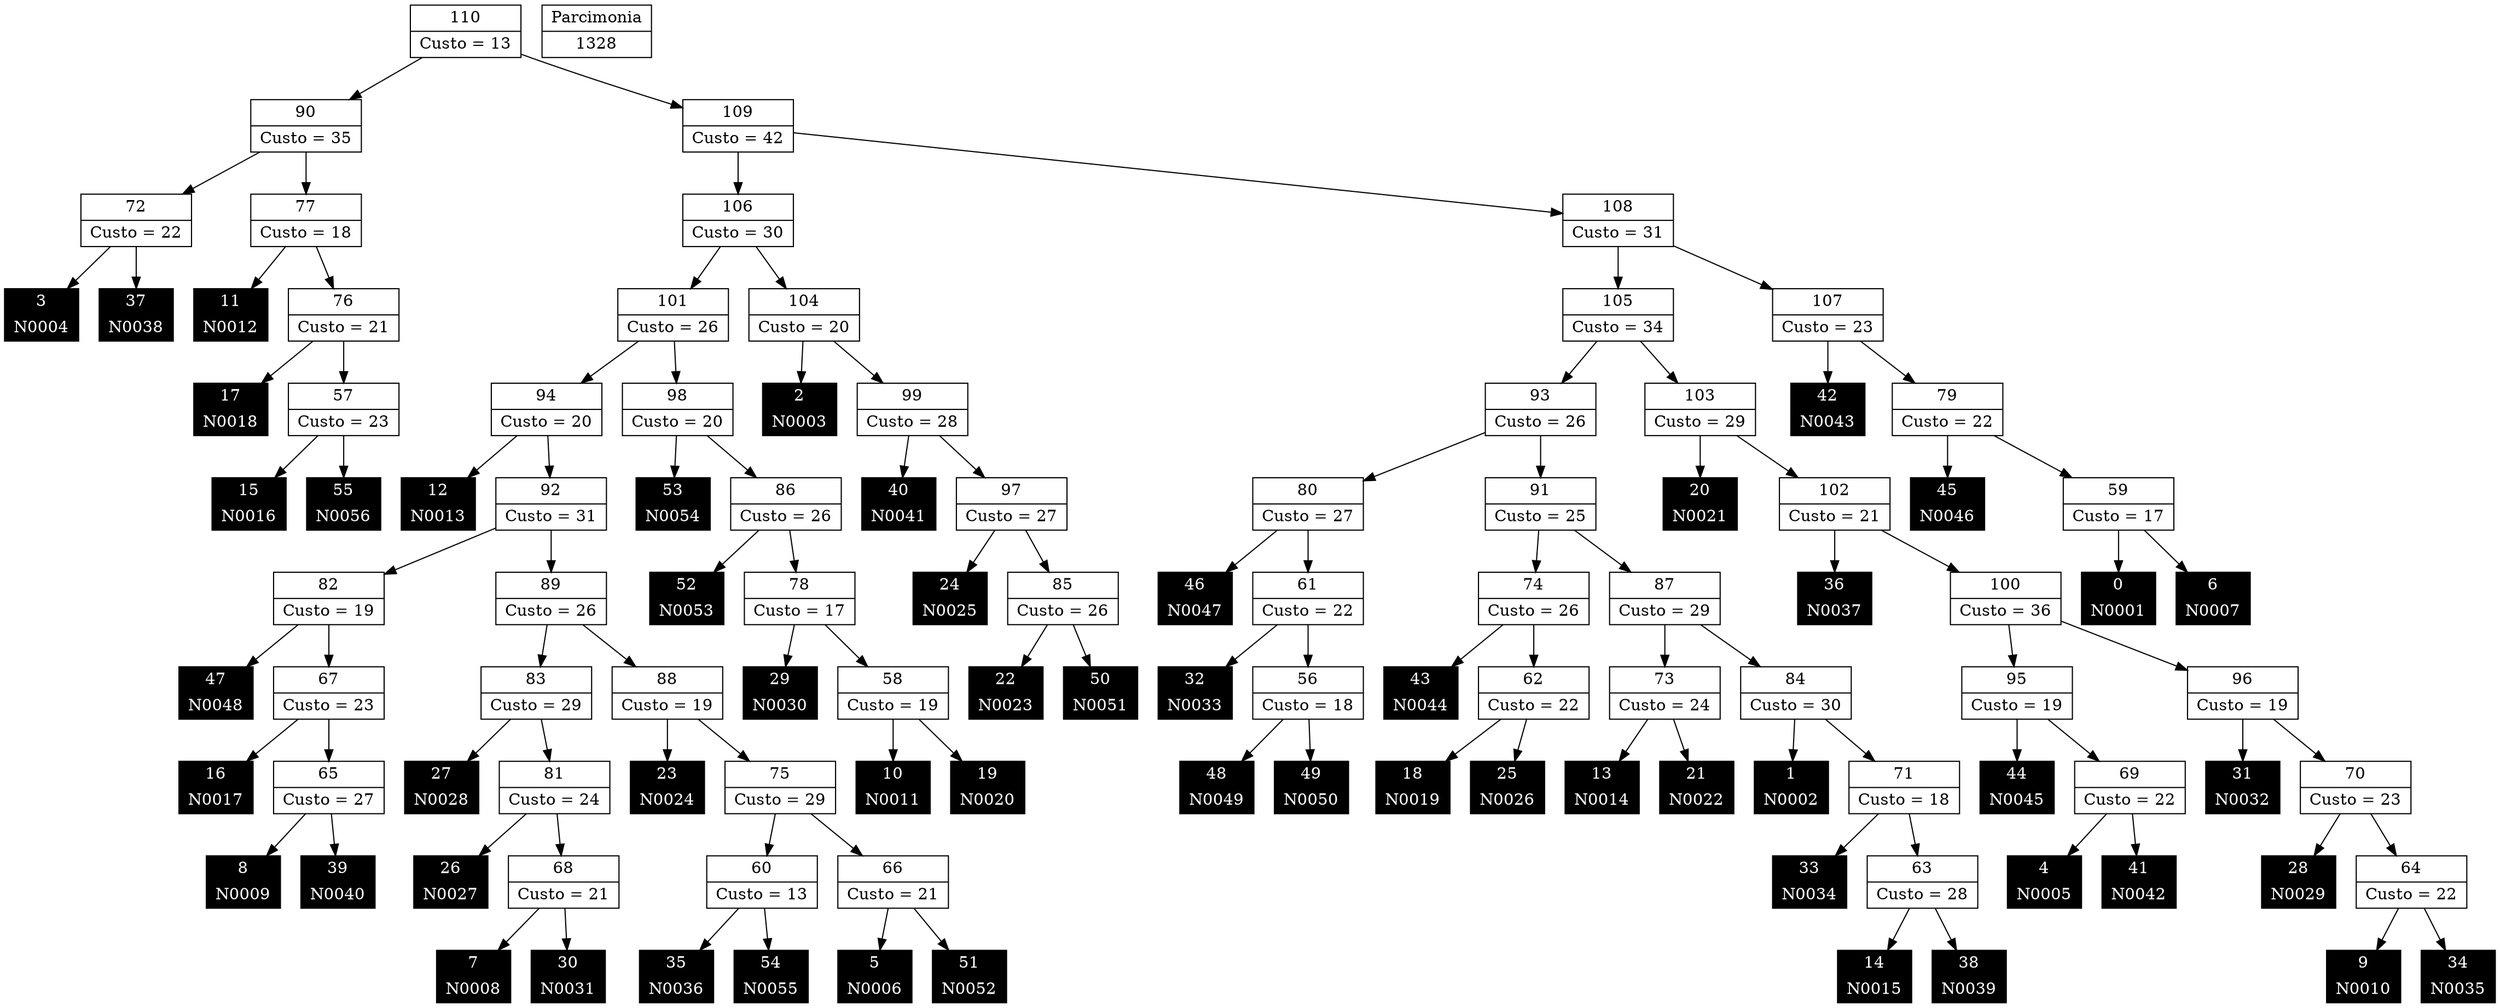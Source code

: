 Digraph G {
0 [shape="record", label="{0 | N0001}",style=filled, color=black, fontcolor=white,fontsize=14, height=0.5]
1 [shape="record", label="{1 | N0002}",style=filled, color=black, fontcolor=white,fontsize=14, height=0.5]
2 [shape="record", label="{2 | N0003}",style=filled, color=black, fontcolor=white,fontsize=14, height=0.5]
3 [shape="record", label="{3 | N0004}",style=filled, color=black, fontcolor=white,fontsize=14, height=0.5]
4 [shape="record", label="{4 | N0005}",style=filled, color=black, fontcolor=white,fontsize=14, height=0.5]
5 [shape="record", label="{5 | N0006}",style=filled, color=black, fontcolor=white,fontsize=14, height=0.5]
6 [shape="record", label="{6 | N0007}",style=filled, color=black, fontcolor=white,fontsize=14, height=0.5]
7 [shape="record", label="{7 | N0008}",style=filled, color=black, fontcolor=white,fontsize=14, height=0.5]
8 [shape="record", label="{8 | N0009}",style=filled, color=black, fontcolor=white,fontsize=14, height=0.5]
9 [shape="record", label="{9 | N0010}",style=filled, color=black, fontcolor=white,fontsize=14, height=0.5]
10 [shape="record", label="{10 | N0011}",style=filled, color=black, fontcolor=white,fontsize=14, height=0.5]
11 [shape="record", label="{11 | N0012}",style=filled, color=black, fontcolor=white,fontsize=14, height=0.5]
12 [shape="record", label="{12 | N0013}",style=filled, color=black, fontcolor=white,fontsize=14, height=0.5]
13 [shape="record", label="{13 | N0014}",style=filled, color=black, fontcolor=white,fontsize=14, height=0.5]
14 [shape="record", label="{14 | N0015}",style=filled, color=black, fontcolor=white,fontsize=14, height=0.5]
15 [shape="record", label="{15 | N0016}",style=filled, color=black, fontcolor=white,fontsize=14, height=0.5]
16 [shape="record", label="{16 | N0017}",style=filled, color=black, fontcolor=white,fontsize=14, height=0.5]
17 [shape="record", label="{17 | N0018}",style=filled, color=black, fontcolor=white,fontsize=14, height=0.5]
18 [shape="record", label="{18 | N0019}",style=filled, color=black, fontcolor=white,fontsize=14, height=0.5]
19 [shape="record", label="{19 | N0020}",style=filled, color=black, fontcolor=white,fontsize=14, height=0.5]
20 [shape="record", label="{20 | N0021}",style=filled, color=black, fontcolor=white,fontsize=14, height=0.5]
21 [shape="record", label="{21 | N0022}",style=filled, color=black, fontcolor=white,fontsize=14, height=0.5]
22 [shape="record", label="{22 | N0023}",style=filled, color=black, fontcolor=white,fontsize=14, height=0.5]
23 [shape="record", label="{23 | N0024}",style=filled, color=black, fontcolor=white,fontsize=14, height=0.5]
24 [shape="record", label="{24 | N0025}",style=filled, color=black, fontcolor=white,fontsize=14, height=0.5]
25 [shape="record", label="{25 | N0026}",style=filled, color=black, fontcolor=white,fontsize=14, height=0.5]
26 [shape="record", label="{26 | N0027}",style=filled, color=black, fontcolor=white,fontsize=14, height=0.5]
27 [shape="record", label="{27 | N0028}",style=filled, color=black, fontcolor=white,fontsize=14, height=0.5]
28 [shape="record", label="{28 | N0029}",style=filled, color=black, fontcolor=white,fontsize=14, height=0.5]
29 [shape="record", label="{29 | N0030}",style=filled, color=black, fontcolor=white,fontsize=14, height=0.5]
30 [shape="record", label="{30 | N0031}",style=filled, color=black, fontcolor=white,fontsize=14, height=0.5]
31 [shape="record", label="{31 | N0032}",style=filled, color=black, fontcolor=white,fontsize=14, height=0.5]
32 [shape="record", label="{32 | N0033}",style=filled, color=black, fontcolor=white,fontsize=14, height=0.5]
33 [shape="record", label="{33 | N0034}",style=filled, color=black, fontcolor=white,fontsize=14, height=0.5]
34 [shape="record", label="{34 | N0035}",style=filled, color=black, fontcolor=white,fontsize=14, height=0.5]
35 [shape="record", label="{35 | N0036}",style=filled, color=black, fontcolor=white,fontsize=14, height=0.5]
36 [shape="record", label="{36 | N0037}",style=filled, color=black, fontcolor=white,fontsize=14, height=0.5]
37 [shape="record", label="{37 | N0038}",style=filled, color=black, fontcolor=white,fontsize=14, height=0.5]
38 [shape="record", label="{38 | N0039}",style=filled, color=black, fontcolor=white,fontsize=14, height=0.5]
39 [shape="record", label="{39 | N0040}",style=filled, color=black, fontcolor=white,fontsize=14, height=0.5]
40 [shape="record", label="{40 | N0041}",style=filled, color=black, fontcolor=white,fontsize=14, height=0.5]
41 [shape="record", label="{41 | N0042}",style=filled, color=black, fontcolor=white,fontsize=14, height=0.5]
42 [shape="record", label="{42 | N0043}",style=filled, color=black, fontcolor=white,fontsize=14, height=0.5]
43 [shape="record", label="{43 | N0044}",style=filled, color=black, fontcolor=white,fontsize=14, height=0.5]
44 [shape="record", label="{44 | N0045}",style=filled, color=black, fontcolor=white,fontsize=14, height=0.5]
45 [shape="record", label="{45 | N0046}",style=filled, color=black, fontcolor=white,fontsize=14, height=0.5]
46 [shape="record", label="{46 | N0047}",style=filled, color=black, fontcolor=white,fontsize=14, height=0.5]
47 [shape="record", label="{47 | N0048}",style=filled, color=black, fontcolor=white,fontsize=14, height=0.5]
48 [shape="record", label="{48 | N0049}",style=filled, color=black, fontcolor=white,fontsize=14, height=0.5]
49 [shape="record", label="{49 | N0050}",style=filled, color=black, fontcolor=white,fontsize=14, height=0.5]
50 [shape="record", label="{50 | N0051}",style=filled, color=black, fontcolor=white,fontsize=14, height=0.5]
51 [shape="record", label="{51 | N0052}",style=filled, color=black, fontcolor=white,fontsize=14, height=0.5]
52 [shape="record", label="{52 | N0053}",style=filled, color=black, fontcolor=white,fontsize=14, height=0.5]
53 [shape="record", label="{53 | N0054}",style=filled, color=black, fontcolor=white,fontsize=14, height=0.5]
54 [shape="record", label="{54 | N0055}",style=filled, color=black, fontcolor=white,fontsize=14, height=0.5]
55 [shape="record", label="{55 | N0056}",style=filled, color=black, fontcolor=white,fontsize=14, height=0.5]
56 [shape="record", label="{56|Custo = 18}"]
57 [shape="record", label="{57|Custo = 23}"]
58 [shape="record", label="{58|Custo = 19}"]
59 [shape="record", label="{59|Custo = 17}"]
60 [shape="record", label="{60|Custo = 13}"]
61 [shape="record", label="{61|Custo = 22}"]
62 [shape="record", label="{62|Custo = 22}"]
63 [shape="record", label="{63|Custo = 28}"]
64 [shape="record", label="{64|Custo = 22}"]
65 [shape="record", label="{65|Custo = 27}"]
66 [shape="record", label="{66|Custo = 21}"]
67 [shape="record", label="{67|Custo = 23}"]
68 [shape="record", label="{68|Custo = 21}"]
69 [shape="record", label="{69|Custo = 22}"]
70 [shape="record", label="{70|Custo = 23}"]
71 [shape="record", label="{71|Custo = 18}"]
72 [shape="record", label="{72|Custo = 22}"]
73 [shape="record", label="{73|Custo = 24}"]
74 [shape="record", label="{74|Custo = 26}"]
75 [shape="record", label="{75|Custo = 29}"]
76 [shape="record", label="{76|Custo = 21}"]
77 [shape="record", label="{77|Custo = 18}"]
78 [shape="record", label="{78|Custo = 17}"]
79 [shape="record", label="{79|Custo = 22}"]
80 [shape="record", label="{80|Custo = 27}"]
81 [shape="record", label="{81|Custo = 24}"]
82 [shape="record", label="{82|Custo = 19}"]
83 [shape="record", label="{83|Custo = 29}"]
84 [shape="record", label="{84|Custo = 30}"]
85 [shape="record", label="{85|Custo = 26}"]
86 [shape="record", label="{86|Custo = 26}"]
87 [shape="record", label="{87|Custo = 29}"]
88 [shape="record", label="{88|Custo = 19}"]
89 [shape="record", label="{89|Custo = 26}"]
90 [shape="record", label="{90|Custo = 35}"]
91 [shape="record", label="{91|Custo = 25}"]
92 [shape="record", label="{92|Custo = 31}"]
93 [shape="record", label="{93|Custo = 26}"]
94 [shape="record", label="{94|Custo = 20}"]
95 [shape="record", label="{95|Custo = 19}"]
96 [shape="record", label="{96|Custo = 19}"]
97 [shape="record", label="{97|Custo = 27}"]
98 [shape="record", label="{98|Custo = 20}"]
99 [shape="record", label="{99|Custo = 28}"]
100 [shape="record", label="{100|Custo = 36}"]
101 [shape="record", label="{101|Custo = 26}"]
102 [shape="record", label="{102|Custo = 21}"]
103 [shape="record", label="{103|Custo = 29}"]
104 [shape="record", label="{104|Custo = 20}"]
105 [shape="record", label="{105|Custo = 34}"]
106 [shape="record", label="{106|Custo = 30}"]
107 [shape="record", label="{107|Custo = 23}"]
108 [shape="record", label="{108|Custo = 31}"]
109 [shape="record", label="{109|Custo = 42}"]
110 [shape="record", label="{110|Custo = 13}"]

56->49
56->48
57->55
57->15
58->19
58->10
59->6
59->0
60->54
60->35
61->56
61->32
62->25
62->18
63->38
63->14
64->34
64->9
65->39
65->8
66->51
66->5
67->65
67->16
68->30
68->7
69->41
69->4
70->64
70->28
71->63
71->33
72->37
72->3
73->21
73->13
74->62
74->43
75->66
75->60
76->57
76->17
77->76
77->11
78->58
78->29
79->59
79->45
80->61
80->46
81->68
81->26
82->67
82->47
83->81
83->27
84->71
84->1
85->50
85->22
86->78
86->52
87->84
87->73
88->75
88->23
89->88
89->83
90->77
90->72
91->87
91->74
92->89
92->82
93->91
93->80
94->92
94->12
95->69
95->44
96->70
96->31
97->85
97->24
98->86
98->53
99->97
99->40
100->96
100->95
101->98
101->94
102->100
102->36
103->102
103->20
104->99
104->2
105->103
105->93
106->104
106->101
107->79
107->42
108->107
108->105
109->108
109->106
110->109
110->90

1328 [shape="record", label="{Parcimonia|1328}"]
}
